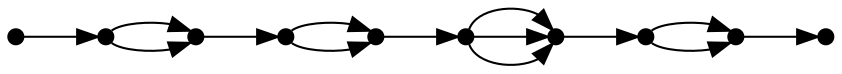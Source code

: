 digraph G {

node [width=0.1,height=0.1,fontsize=10,shape=point];
edge [fontsize=12];
rankdir=LR;

1 -> 2;
2 -> 3;
2 -> 3;
3 -> 4;
4 -> 5;
4 -> 5;
5 -> 6;
6 -> 7;
6 -> 7;
6 -> 7;
7 -> 8;
8 -> 9;
8 -> 9;
9 -> 10;

}
